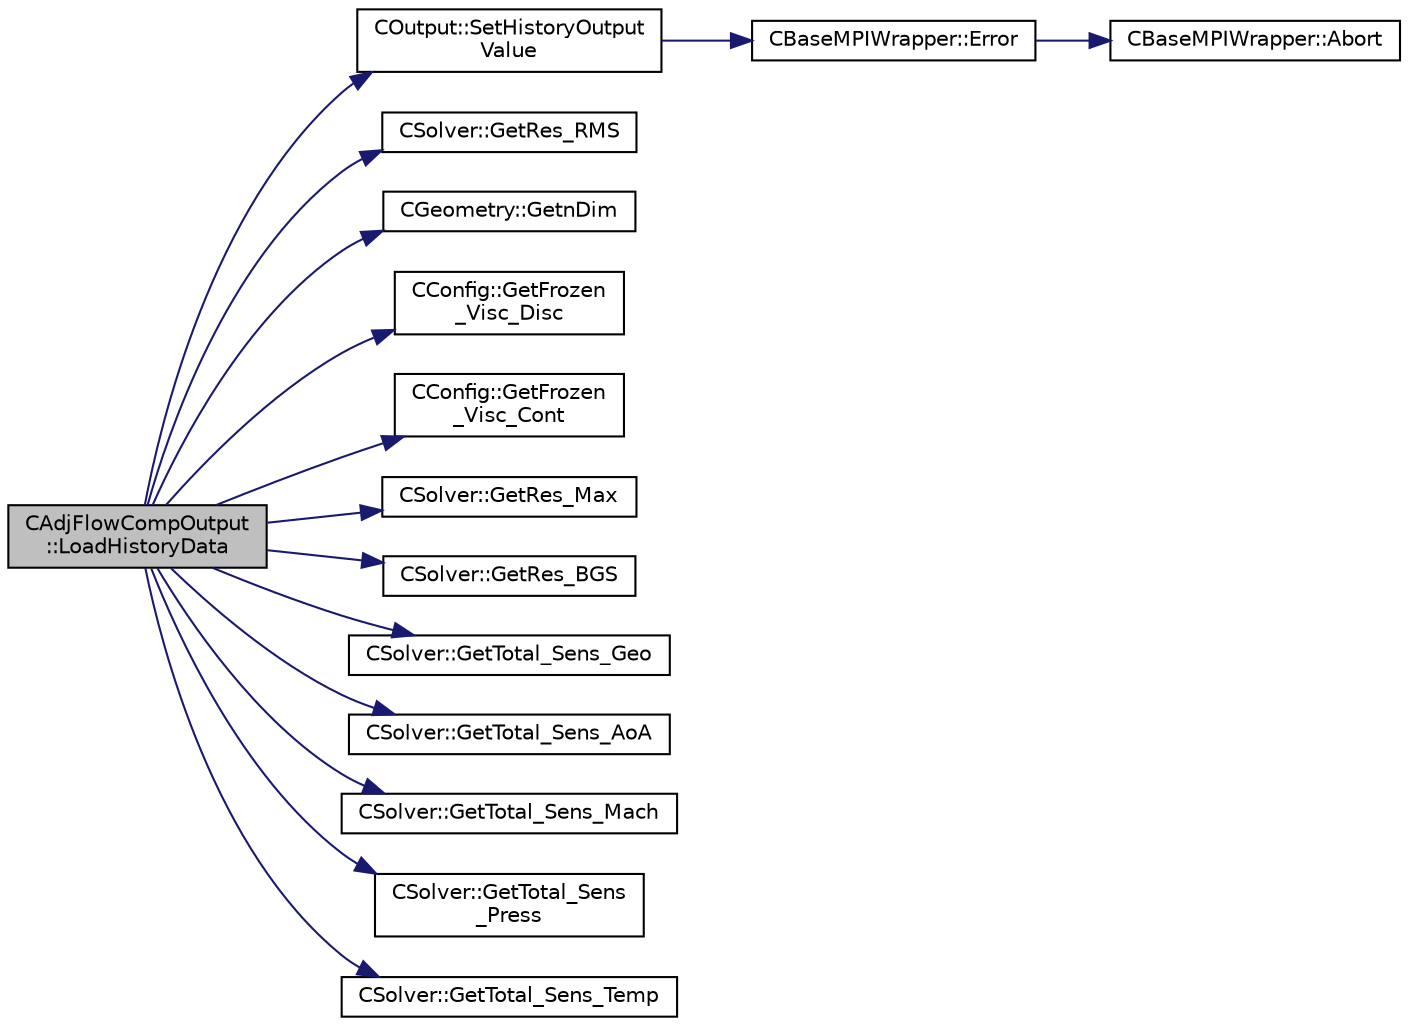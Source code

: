 digraph "CAdjFlowCompOutput::LoadHistoryData"
{
  edge [fontname="Helvetica",fontsize="10",labelfontname="Helvetica",labelfontsize="10"];
  node [fontname="Helvetica",fontsize="10",shape=record];
  rankdir="LR";
  Node12 [label="CAdjFlowCompOutput\l::LoadHistoryData",height=0.2,width=0.4,color="black", fillcolor="grey75", style="filled", fontcolor="black"];
  Node12 -> Node13 [color="midnightblue",fontsize="10",style="solid",fontname="Helvetica"];
  Node13 [label="COutput::SetHistoryOutput\lValue",height=0.2,width=0.4,color="black", fillcolor="white", style="filled",URL="$class_c_output.html#a1c1f836992f419544472329a44b8836e",tooltip="Set the value of a history output field. "];
  Node13 -> Node14 [color="midnightblue",fontsize="10",style="solid",fontname="Helvetica"];
  Node14 [label="CBaseMPIWrapper::Error",height=0.2,width=0.4,color="black", fillcolor="white", style="filled",URL="$class_c_base_m_p_i_wrapper.html#a04457c47629bda56704e6a8804833eeb"];
  Node14 -> Node15 [color="midnightblue",fontsize="10",style="solid",fontname="Helvetica"];
  Node15 [label="CBaseMPIWrapper::Abort",height=0.2,width=0.4,color="black", fillcolor="white", style="filled",URL="$class_c_base_m_p_i_wrapper.html#a21ef5681e2acb532d345e9bab173ef07"];
  Node12 -> Node16 [color="midnightblue",fontsize="10",style="solid",fontname="Helvetica"];
  Node16 [label="CSolver::GetRes_RMS",height=0.2,width=0.4,color="black", fillcolor="white", style="filled",URL="$class_c_solver.html#a1c24b55e0849f7f6ba2f62d15d7e4f8e",tooltip="Get the maximal residual, this is useful for the convergence history. "];
  Node12 -> Node17 [color="midnightblue",fontsize="10",style="solid",fontname="Helvetica"];
  Node17 [label="CGeometry::GetnDim",height=0.2,width=0.4,color="black", fillcolor="white", style="filled",URL="$class_c_geometry.html#a2af01006c0c4f74ba089582f1a3587fe",tooltip="Get number of coordinates. "];
  Node12 -> Node18 [color="midnightblue",fontsize="10",style="solid",fontname="Helvetica"];
  Node18 [label="CConfig::GetFrozen\l_Visc_Disc",height=0.2,width=0.4,color="black", fillcolor="white", style="filled",URL="$class_c_config.html#adb146862f57545364350419287581bbc",tooltip="Provides information about the way in which the turbulence will be treated by the disc..."];
  Node12 -> Node19 [color="midnightblue",fontsize="10",style="solid",fontname="Helvetica"];
  Node19 [label="CConfig::GetFrozen\l_Visc_Cont",height=0.2,width=0.4,color="black", fillcolor="white", style="filled",URL="$class_c_config.html#aec67dda6436453412e8647ee6879108b",tooltip="Provides information about the way in which the turbulence will be treated by the cont..."];
  Node12 -> Node20 [color="midnightblue",fontsize="10",style="solid",fontname="Helvetica"];
  Node20 [label="CSolver::GetRes_Max",height=0.2,width=0.4,color="black", fillcolor="white", style="filled",URL="$class_c_solver.html#a00c2752e9b098ac63efeac7d14a83779",tooltip="Get the maximal residual, this is useful for the convergence history. "];
  Node12 -> Node21 [color="midnightblue",fontsize="10",style="solid",fontname="Helvetica"];
  Node21 [label="CSolver::GetRes_BGS",height=0.2,width=0.4,color="black", fillcolor="white", style="filled",URL="$class_c_solver.html#a83cd1ade482300b90aa8ccc6aad03acd",tooltip="Get the residual for BGS subiterations. "];
  Node12 -> Node22 [color="midnightblue",fontsize="10",style="solid",fontname="Helvetica"];
  Node22 [label="CSolver::GetTotal_Sens_Geo",height=0.2,width=0.4,color="black", fillcolor="white", style="filled",URL="$class_c_solver.html#a73fc70f85d31a55a8464e5ce6fd334f0",tooltip="A virtual member. "];
  Node12 -> Node23 [color="midnightblue",fontsize="10",style="solid",fontname="Helvetica"];
  Node23 [label="CSolver::GetTotal_Sens_AoA",height=0.2,width=0.4,color="black", fillcolor="white", style="filled",URL="$class_c_solver.html#a5ffddb54c116f5bf56b83a075d4437d3",tooltip="A virtual member. "];
  Node12 -> Node24 [color="midnightblue",fontsize="10",style="solid",fontname="Helvetica"];
  Node24 [label="CSolver::GetTotal_Sens_Mach",height=0.2,width=0.4,color="black", fillcolor="white", style="filled",URL="$class_c_solver.html#a08d670974b1e5423ff294f417db770ff",tooltip="A virtual member. "];
  Node12 -> Node25 [color="midnightblue",fontsize="10",style="solid",fontname="Helvetica"];
  Node25 [label="CSolver::GetTotal_Sens\l_Press",height=0.2,width=0.4,color="black", fillcolor="white", style="filled",URL="$class_c_solver.html#adc78fb34373eafc7501e9805b515f152",tooltip="Set the total farfield pressure sensitivity coefficient. "];
  Node12 -> Node26 [color="midnightblue",fontsize="10",style="solid",fontname="Helvetica"];
  Node26 [label="CSolver::GetTotal_Sens_Temp",height=0.2,width=0.4,color="black", fillcolor="white", style="filled",URL="$class_c_solver.html#a0d6457354307c1118990c5bd3123427e",tooltip="Set the total farfield temperature sensitivity coefficient. "];
}
